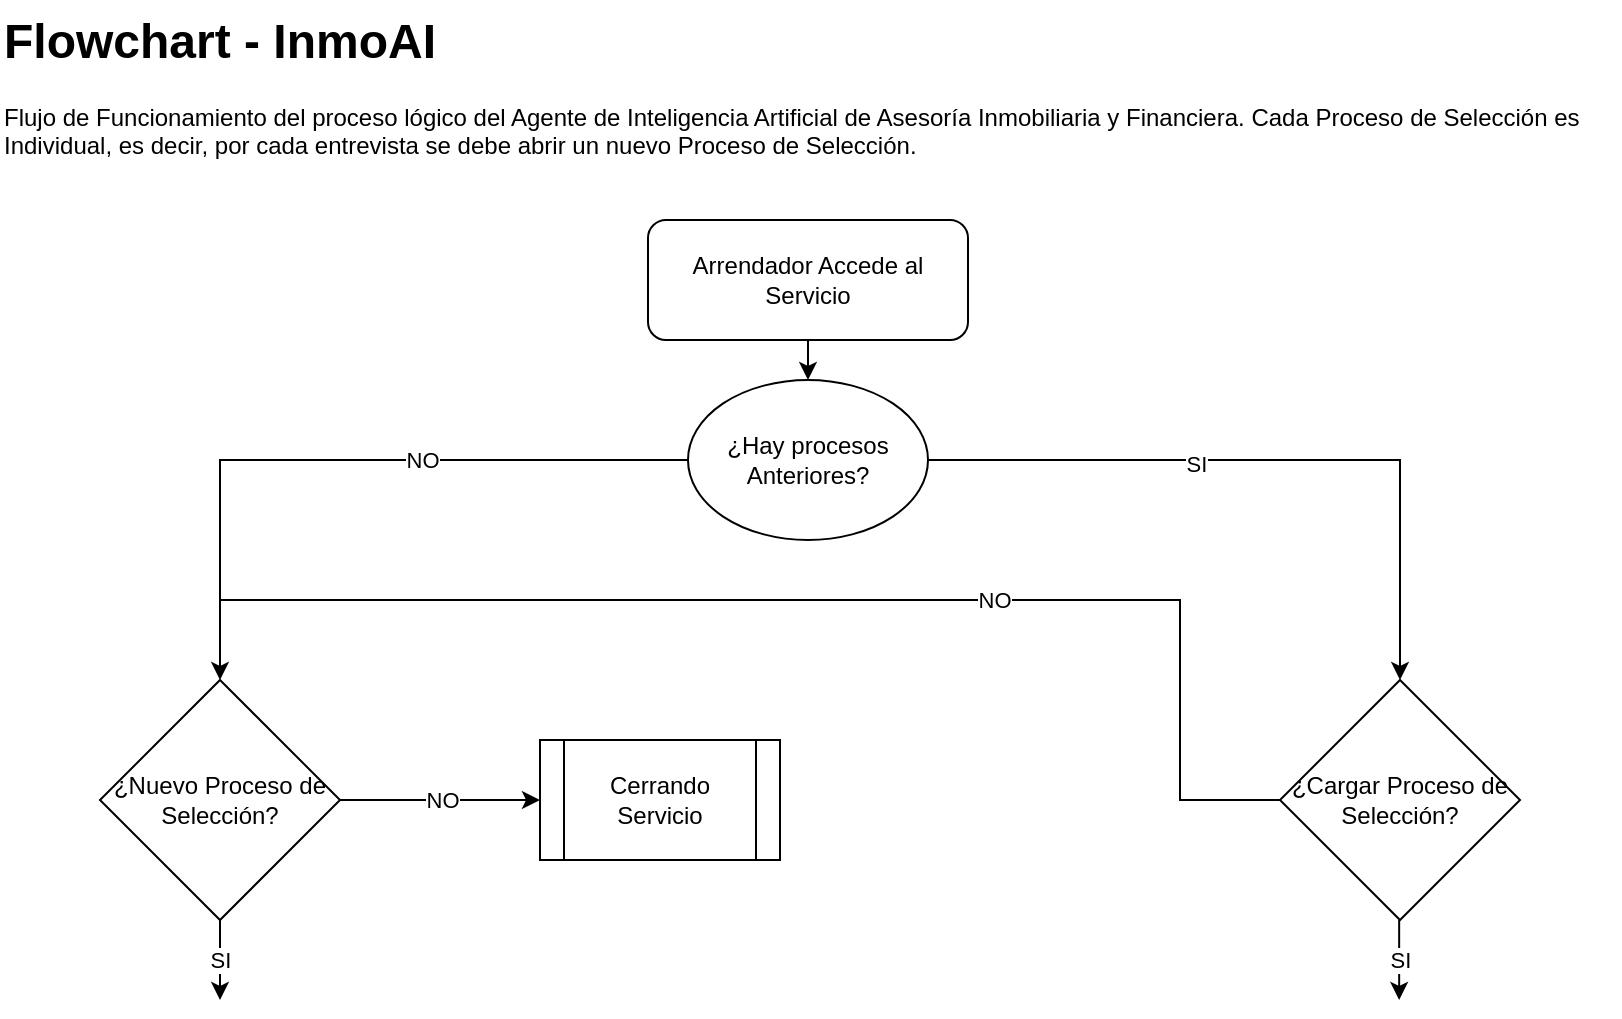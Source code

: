 <mxfile version="28.0.7">
  <diagram name="Página-1" id="QC0WpeSIacJcMdu3eHI3">
    <mxGraphModel dx="1188" dy="658" grid="1" gridSize="10" guides="1" tooltips="1" connect="1" arrows="1" fold="1" page="1" pageScale="1" pageWidth="827" pageHeight="1169" math="0" shadow="0">
      <root>
        <mxCell id="0" />
        <mxCell id="1" parent="0" />
        <mxCell id="vxSObtCiVAilwYHKDoXp-1" value="&lt;h1 style=&quot;margin-top: 0px;&quot;&gt;Flowchart - InmoAI&lt;/h1&gt;Flujo de Funcionamiento del proceso lógico del Agente de Inteligencia Artificial de Asesoría Inmobiliaria y Financiera. Cada Proceso de Selección es Individual, es decir, por cada entrevista se debe abrir un nuevo Proceso de Selección." style="text;html=1;whiteSpace=wrap;overflow=hidden;rounded=0;" vertex="1" parent="1">
          <mxGeometry x="10" y="10" width="810" height="120" as="geometry" />
        </mxCell>
        <mxCell id="vxSObtCiVAilwYHKDoXp-2" value="Arrendador Accede al Servicio" style="rounded=1;whiteSpace=wrap;html=1;" vertex="1" parent="1">
          <mxGeometry x="334" y="120" width="160" height="60" as="geometry" />
        </mxCell>
        <mxCell id="vxSObtCiVAilwYHKDoXp-6" value="¿Nuevo Proceso de Selección?" style="rhombus;whiteSpace=wrap;html=1;" vertex="1" parent="1">
          <mxGeometry x="60" y="350" width="120" height="120" as="geometry" />
        </mxCell>
        <mxCell id="vxSObtCiVAilwYHKDoXp-7" value="" style="endArrow=classic;html=1;rounded=0;exitX=1;exitY=0.5;exitDx=0;exitDy=0;" edge="1" parent="1" source="vxSObtCiVAilwYHKDoXp-6">
          <mxGeometry width="50" height="50" relative="1" as="geometry">
            <mxPoint x="310" y="460" as="sourcePoint" />
            <mxPoint x="280" y="410" as="targetPoint" />
          </mxGeometry>
        </mxCell>
        <mxCell id="vxSObtCiVAilwYHKDoXp-8" value="&lt;div&gt;NO&lt;/div&gt;" style="edgeLabel;html=1;align=center;verticalAlign=middle;resizable=0;points=[];" vertex="1" connectable="0" parent="vxSObtCiVAilwYHKDoXp-7">
          <mxGeometry x="0.273" relative="1" as="geometry">
            <mxPoint x="-13" as="offset" />
          </mxGeometry>
        </mxCell>
        <mxCell id="vxSObtCiVAilwYHKDoXp-9" value="" style="endArrow=classic;html=1;rounded=0;exitX=1;exitY=0.5;exitDx=0;exitDy=0;" edge="1" parent="1">
          <mxGeometry width="50" height="50" relative="1" as="geometry">
            <mxPoint x="120" y="470" as="sourcePoint" />
            <mxPoint x="120" y="510" as="targetPoint" />
          </mxGeometry>
        </mxCell>
        <mxCell id="vxSObtCiVAilwYHKDoXp-10" value="&lt;div&gt;SI&lt;/div&gt;" style="edgeLabel;html=1;align=center;verticalAlign=middle;resizable=0;points=[];" vertex="1" connectable="0" parent="vxSObtCiVAilwYHKDoXp-9">
          <mxGeometry x="0.273" relative="1" as="geometry">
            <mxPoint y="-6" as="offset" />
          </mxGeometry>
        </mxCell>
        <mxCell id="vxSObtCiVAilwYHKDoXp-12" value="Cerrando Servicio" style="shape=process;whiteSpace=wrap;html=1;backgroundOutline=1;" vertex="1" parent="1">
          <mxGeometry x="280" y="380" width="120" height="60" as="geometry" />
        </mxCell>
        <mxCell id="vxSObtCiVAilwYHKDoXp-13" value="¿Hay procesos Anteriores?" style="ellipse;whiteSpace=wrap;html=1;" vertex="1" parent="1">
          <mxGeometry x="354" y="200" width="120" height="80" as="geometry" />
        </mxCell>
        <mxCell id="vxSObtCiVAilwYHKDoXp-14" value="" style="endArrow=classic;html=1;rounded=0;exitX=0;exitY=0.5;exitDx=0;exitDy=0;entryX=0.5;entryY=0;entryDx=0;entryDy=0;" edge="1" parent="1" source="vxSObtCiVAilwYHKDoXp-13" target="vxSObtCiVAilwYHKDoXp-6">
          <mxGeometry width="50" height="50" relative="1" as="geometry">
            <mxPoint x="260" y="280" as="sourcePoint" />
            <mxPoint x="120" y="240" as="targetPoint" />
            <Array as="points">
              <mxPoint x="120" y="240" />
            </Array>
          </mxGeometry>
        </mxCell>
        <mxCell id="vxSObtCiVAilwYHKDoXp-15" value="NO" style="edgeLabel;html=1;align=center;verticalAlign=middle;resizable=0;points=[];" vertex="1" connectable="0" parent="vxSObtCiVAilwYHKDoXp-14">
          <mxGeometry x="-0.228" y="-1" relative="1" as="geometry">
            <mxPoint y="1" as="offset" />
          </mxGeometry>
        </mxCell>
        <mxCell id="vxSObtCiVAilwYHKDoXp-16" value="" style="endArrow=classic;html=1;rounded=0;exitX=1;exitY=0.5;exitDx=0;exitDy=0;" edge="1" parent="1" source="vxSObtCiVAilwYHKDoXp-13">
          <mxGeometry width="50" height="50" relative="1" as="geometry">
            <mxPoint x="530" y="210" as="sourcePoint" />
            <mxPoint x="710" y="350" as="targetPoint" />
            <Array as="points">
              <mxPoint x="710" y="240" />
            </Array>
          </mxGeometry>
        </mxCell>
        <mxCell id="vxSObtCiVAilwYHKDoXp-17" value="SI" style="edgeLabel;html=1;align=center;verticalAlign=middle;resizable=0;points=[];" vertex="1" connectable="0" parent="vxSObtCiVAilwYHKDoXp-16">
          <mxGeometry x="-0.228" y="-1" relative="1" as="geometry">
            <mxPoint y="1" as="offset" />
          </mxGeometry>
        </mxCell>
        <mxCell id="vxSObtCiVAilwYHKDoXp-18" value="¿Cargar Proceso de Selección?" style="rhombus;whiteSpace=wrap;html=1;" vertex="1" parent="1">
          <mxGeometry x="650" y="350" width="120" height="120" as="geometry" />
        </mxCell>
        <mxCell id="vxSObtCiVAilwYHKDoXp-19" value="" style="endArrow=none;html=1;rounded=0;exitX=0;exitY=0.5;exitDx=0;exitDy=0;endFill=0;" edge="1" parent="1" source="vxSObtCiVAilwYHKDoXp-18">
          <mxGeometry width="50" height="50" relative="1" as="geometry">
            <mxPoint x="594" y="230" as="sourcePoint" />
            <mxPoint x="120" y="310" as="targetPoint" />
            <Array as="points">
              <mxPoint x="600" y="410" />
              <mxPoint x="600" y="310" />
            </Array>
          </mxGeometry>
        </mxCell>
        <mxCell id="vxSObtCiVAilwYHKDoXp-20" value="NO" style="edgeLabel;html=1;align=center;verticalAlign=middle;resizable=0;points=[];" vertex="1" connectable="0" parent="vxSObtCiVAilwYHKDoXp-19">
          <mxGeometry x="-0.228" y="-1" relative="1" as="geometry">
            <mxPoint y="1" as="offset" />
          </mxGeometry>
        </mxCell>
        <mxCell id="vxSObtCiVAilwYHKDoXp-21" value="" style="endArrow=classic;html=1;rounded=0;exitX=1;exitY=0.5;exitDx=0;exitDy=0;" edge="1" parent="1">
          <mxGeometry width="50" height="50" relative="1" as="geometry">
            <mxPoint x="709.58" y="470" as="sourcePoint" />
            <mxPoint x="709.58" y="510" as="targetPoint" />
          </mxGeometry>
        </mxCell>
        <mxCell id="vxSObtCiVAilwYHKDoXp-22" value="&lt;div&gt;SI&lt;/div&gt;" style="edgeLabel;html=1;align=center;verticalAlign=middle;resizable=0;points=[];" vertex="1" connectable="0" parent="vxSObtCiVAilwYHKDoXp-21">
          <mxGeometry x="0.273" relative="1" as="geometry">
            <mxPoint y="-6" as="offset" />
          </mxGeometry>
        </mxCell>
        <mxCell id="vxSObtCiVAilwYHKDoXp-23" value="" style="endArrow=classic;html=1;rounded=0;exitX=0.5;exitY=1;exitDx=0;exitDy=0;entryX=0.5;entryY=0;entryDx=0;entryDy=0;" edge="1" parent="1" source="vxSObtCiVAilwYHKDoXp-2" target="vxSObtCiVAilwYHKDoXp-13">
          <mxGeometry width="50" height="50" relative="1" as="geometry">
            <mxPoint x="310" y="380" as="sourcePoint" />
            <mxPoint x="360" y="330" as="targetPoint" />
          </mxGeometry>
        </mxCell>
      </root>
    </mxGraphModel>
  </diagram>
</mxfile>
